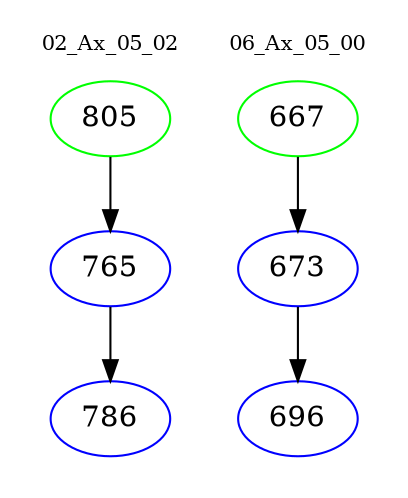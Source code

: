 digraph{
subgraph cluster_0 {
color = white
label = "02_Ax_05_02";
fontsize=10;
T0_805 [label="805", color="green"]
T0_805 -> T0_765 [color="black"]
T0_765 [label="765", color="blue"]
T0_765 -> T0_786 [color="black"]
T0_786 [label="786", color="blue"]
}
subgraph cluster_1 {
color = white
label = "06_Ax_05_00";
fontsize=10;
T1_667 [label="667", color="green"]
T1_667 -> T1_673 [color="black"]
T1_673 [label="673", color="blue"]
T1_673 -> T1_696 [color="black"]
T1_696 [label="696", color="blue"]
}
}
